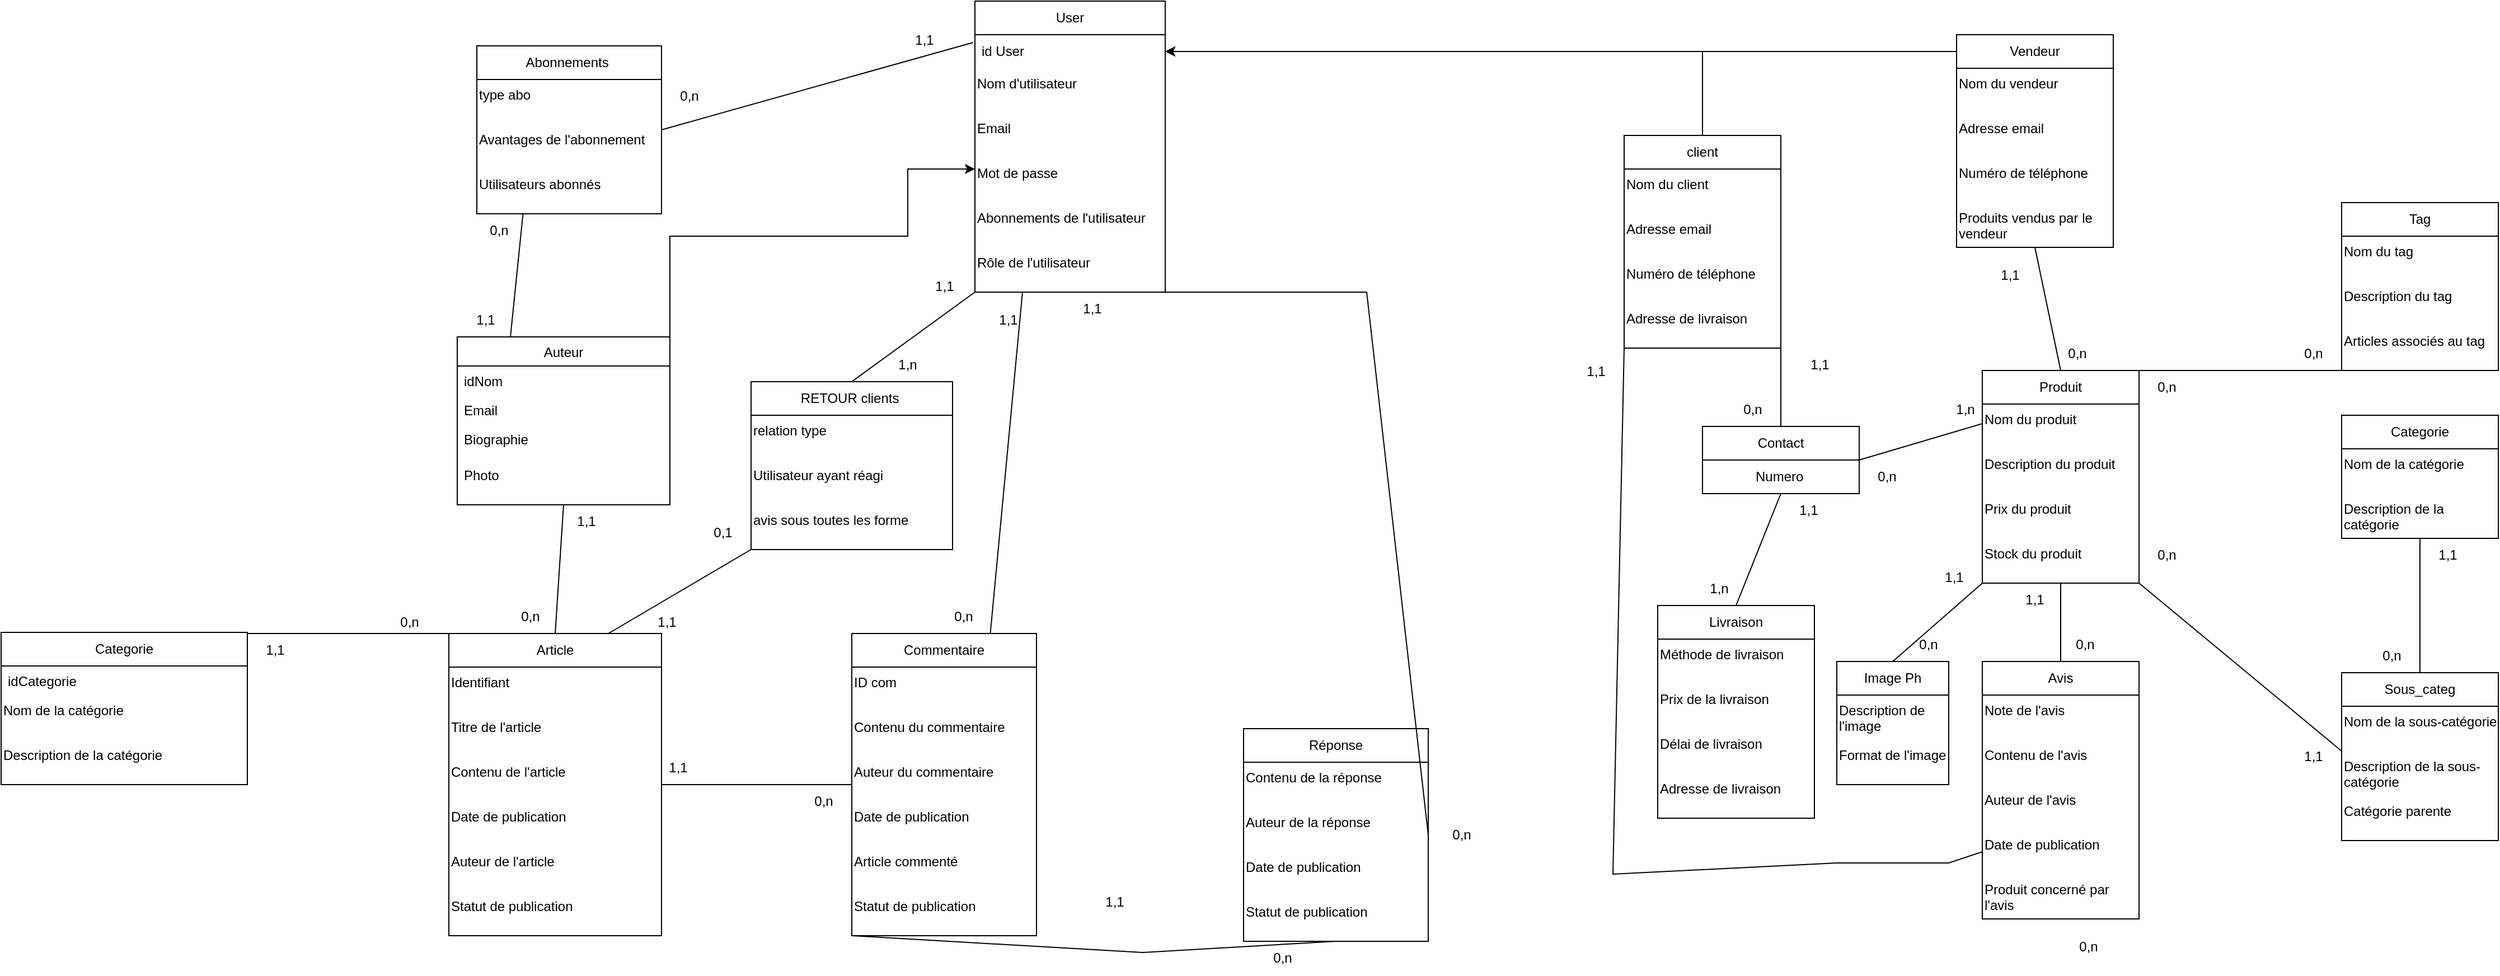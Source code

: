 <mxfile version="24.0.7" type="device">
  <diagram id="C5RBs43oDa-KdzZeNtuy" name="Page-1">
    <mxGraphModel dx="2845" dy="1084" grid="1" gridSize="10" guides="1" tooltips="1" connect="1" arrows="1" fold="1" page="1" pageScale="1" pageWidth="827" pageHeight="1169" math="0" shadow="0">
      <root>
        <mxCell id="WIyWlLk6GJQsqaUBKTNV-0" />
        <mxCell id="WIyWlLk6GJQsqaUBKTNV-1" parent="WIyWlLk6GJQsqaUBKTNV-0" />
        <mxCell id="u5Uj2PZvU90YkLQhT8Kh-200" style="edgeStyle=orthogonalEdgeStyle;rounded=0;orthogonalLoop=1;jettySize=auto;html=1;exitX=1;exitY=0;exitDx=0;exitDy=0;entryX=0;entryY=0.25;entryDx=0;entryDy=0;" parent="WIyWlLk6GJQsqaUBKTNV-1" source="zkfFHV4jXpPFQw0GAbJ--0" target="u5Uj2PZvU90YkLQhT8Kh-102" edge="1">
          <mxGeometry relative="1" as="geometry">
            <Array as="points">
              <mxPoint x="7" y="230" />
              <mxPoint x="220" y="230" />
              <mxPoint x="220" y="170" />
            </Array>
          </mxGeometry>
        </mxCell>
        <mxCell id="zkfFHV4jXpPFQw0GAbJ--0" value="Auteur" style="swimlane;fontStyle=0;align=center;verticalAlign=top;childLayout=stackLayout;horizontal=1;startSize=26;horizontalStack=0;resizeParent=1;resizeLast=0;collapsible=1;marginBottom=0;rounded=0;shadow=0;strokeWidth=1;" parent="WIyWlLk6GJQsqaUBKTNV-1" vertex="1">
          <mxGeometry x="-182.5" y="320" width="190" height="150" as="geometry">
            <mxRectangle x="230" y="140" width="160" height="26" as="alternateBounds" />
          </mxGeometry>
        </mxCell>
        <mxCell id="zkfFHV4jXpPFQw0GAbJ--1" value="idNom" style="text;align=left;verticalAlign=top;spacingLeft=4;spacingRight=4;overflow=hidden;rotatable=0;points=[[0,0.5],[1,0.5]];portConstraint=eastwest;" parent="zkfFHV4jXpPFQw0GAbJ--0" vertex="1">
          <mxGeometry y="26" width="190" height="26" as="geometry" />
        </mxCell>
        <mxCell id="zkfFHV4jXpPFQw0GAbJ--2" value="Email" style="text;align=left;verticalAlign=top;spacingLeft=4;spacingRight=4;overflow=hidden;rotatable=0;points=[[0,0.5],[1,0.5]];portConstraint=eastwest;rounded=0;shadow=0;html=0;" parent="zkfFHV4jXpPFQw0GAbJ--0" vertex="1">
          <mxGeometry y="52" width="190" height="26" as="geometry" />
        </mxCell>
        <mxCell id="zkfFHV4jXpPFQw0GAbJ--5" value="Biographie" style="text;align=left;verticalAlign=top;spacingLeft=4;spacingRight=4;overflow=hidden;rotatable=0;points=[[0,0.5],[1,0.5]];portConstraint=eastwest;" parent="zkfFHV4jXpPFQw0GAbJ--0" vertex="1">
          <mxGeometry y="78" width="190" height="32" as="geometry" />
        </mxCell>
        <mxCell id="zkfFHV4jXpPFQw0GAbJ--3" value="Photo" style="text;align=left;verticalAlign=top;spacingLeft=4;spacingRight=4;overflow=hidden;rotatable=0;points=[[0,0.5],[1,0.5]];portConstraint=eastwest;rounded=0;shadow=0;html=0;" parent="zkfFHV4jXpPFQw0GAbJ--0" vertex="1">
          <mxGeometry y="110" width="190" height="26" as="geometry" />
        </mxCell>
        <mxCell id="u5Uj2PZvU90YkLQhT8Kh-27" value="User" style="swimlane;fontStyle=0;childLayout=stackLayout;horizontal=1;startSize=30;horizontalStack=0;resizeParent=1;resizeParentMax=0;resizeLast=0;collapsible=1;marginBottom=0;whiteSpace=wrap;html=1;" parent="WIyWlLk6GJQsqaUBKTNV-1" vertex="1">
          <mxGeometry x="280" y="20" width="170" height="260" as="geometry" />
        </mxCell>
        <mxCell id="u5Uj2PZvU90YkLQhT8Kh-28" value="id User" style="text;strokeColor=none;fillColor=none;align=left;verticalAlign=middle;spacingLeft=4;spacingRight=4;overflow=hidden;points=[[0,0.5],[1,0.5]];portConstraint=eastwest;rotatable=0;whiteSpace=wrap;html=1;" parent="u5Uj2PZvU90YkLQhT8Kh-27" vertex="1">
          <mxGeometry y="30" width="170" height="30" as="geometry" />
        </mxCell>
        <mxCell id="u5Uj2PZvU90YkLQhT8Kh-100" value="Nom d&#39;utilisateur" style="text;whiteSpace=wrap;html=1;" parent="u5Uj2PZvU90YkLQhT8Kh-27" vertex="1">
          <mxGeometry y="60" width="170" height="40" as="geometry" />
        </mxCell>
        <mxCell id="u5Uj2PZvU90YkLQhT8Kh-101" value="Email" style="text;whiteSpace=wrap;html=1;" parent="u5Uj2PZvU90YkLQhT8Kh-27" vertex="1">
          <mxGeometry y="100" width="170" height="40" as="geometry" />
        </mxCell>
        <mxCell id="u5Uj2PZvU90YkLQhT8Kh-102" value="Mot de passe" style="text;whiteSpace=wrap;html=1;" parent="u5Uj2PZvU90YkLQhT8Kh-27" vertex="1">
          <mxGeometry y="140" width="170" height="40" as="geometry" />
        </mxCell>
        <mxCell id="u5Uj2PZvU90YkLQhT8Kh-104" value="Abonnements de l&#39;utilisateur" style="text;whiteSpace=wrap;html=1;" parent="u5Uj2PZvU90YkLQhT8Kh-27" vertex="1">
          <mxGeometry y="180" width="170" height="40" as="geometry" />
        </mxCell>
        <mxCell id="u5Uj2PZvU90YkLQhT8Kh-103" value="Rôle de l&#39;utilisateur" style="text;whiteSpace=wrap;html=1;" parent="u5Uj2PZvU90YkLQhT8Kh-27" vertex="1">
          <mxGeometry y="220" width="170" height="40" as="geometry" />
        </mxCell>
        <mxCell id="u5Uj2PZvU90YkLQhT8Kh-33" value="Abonnements&amp;nbsp;" style="swimlane;fontStyle=0;childLayout=stackLayout;horizontal=1;startSize=30;horizontalStack=0;resizeParent=1;resizeParentMax=0;resizeLast=0;collapsible=1;marginBottom=0;whiteSpace=wrap;html=1;" parent="WIyWlLk6GJQsqaUBKTNV-1" vertex="1">
          <mxGeometry x="-165" y="60" width="165" height="150" as="geometry" />
        </mxCell>
        <mxCell id="u5Uj2PZvU90YkLQhT8Kh-97" value="type abo" style="text;whiteSpace=wrap;html=1;" parent="u5Uj2PZvU90YkLQhT8Kh-33" vertex="1">
          <mxGeometry y="30" width="165" height="40" as="geometry" />
        </mxCell>
        <mxCell id="u5Uj2PZvU90YkLQhT8Kh-98" value="Avantages de l&#39;abonnement" style="text;whiteSpace=wrap;html=1;" parent="u5Uj2PZvU90YkLQhT8Kh-33" vertex="1">
          <mxGeometry y="70" width="165" height="40" as="geometry" />
        </mxCell>
        <mxCell id="u5Uj2PZvU90YkLQhT8Kh-99" value="Utilisateurs abonnés" style="text;whiteSpace=wrap;html=1;" parent="u5Uj2PZvU90YkLQhT8Kh-33" vertex="1">
          <mxGeometry y="110" width="165" height="40" as="geometry" />
        </mxCell>
        <mxCell id="u5Uj2PZvU90YkLQhT8Kh-35" value="" style="endArrow=none;html=1;rounded=0;entryX=-0.01;entryY=0.233;entryDx=0;entryDy=0;exitX=1;exitY=0.5;exitDx=0;exitDy=0;entryPerimeter=0;" parent="WIyWlLk6GJQsqaUBKTNV-1" source="u5Uj2PZvU90YkLQhT8Kh-33" target="u5Uj2PZvU90YkLQhT8Kh-28" edge="1">
          <mxGeometry width="50" height="50" relative="1" as="geometry">
            <mxPoint x="150" y="100" as="sourcePoint" />
            <mxPoint x="610" y="-27" as="targetPoint" />
          </mxGeometry>
        </mxCell>
        <mxCell id="u5Uj2PZvU90YkLQhT8Kh-36" value="Categorie" style="swimlane;fontStyle=0;childLayout=stackLayout;horizontal=1;startSize=30;horizontalStack=0;resizeParent=1;resizeParentMax=0;resizeLast=0;collapsible=1;marginBottom=0;whiteSpace=wrap;html=1;" parent="WIyWlLk6GJQsqaUBKTNV-1" vertex="1">
          <mxGeometry x="-590" y="584" width="220" height="136" as="geometry" />
        </mxCell>
        <mxCell id="u5Uj2PZvU90YkLQhT8Kh-78" value="idCategorie" style="text;align=left;verticalAlign=top;spacingLeft=4;spacingRight=4;overflow=hidden;rotatable=0;points=[[0,0.5],[1,0.5]];portConstraint=eastwest;labelBackgroundColor=none;fontColor=default;" parent="u5Uj2PZvU90YkLQhT8Kh-36" vertex="1">
          <mxGeometry y="30" width="220" height="26" as="geometry" />
        </mxCell>
        <mxCell id="u5Uj2PZvU90YkLQhT8Kh-79" value="Nom de la catégorie" style="text;whiteSpace=wrap;html=1;" parent="u5Uj2PZvU90YkLQhT8Kh-36" vertex="1">
          <mxGeometry y="56" width="220" height="40" as="geometry" />
        </mxCell>
        <mxCell id="u5Uj2PZvU90YkLQhT8Kh-80" value="Description de la catégorie" style="text;whiteSpace=wrap;html=1;" parent="u5Uj2PZvU90YkLQhT8Kh-36" vertex="1">
          <mxGeometry y="96" width="220" height="40" as="geometry" />
        </mxCell>
        <mxCell id="u5Uj2PZvU90YkLQhT8Kh-37" value="" style="endArrow=none;html=1;rounded=0;entryX=0.25;entryY=1;entryDx=0;entryDy=0;exitX=0.25;exitY=0;exitDx=0;exitDy=0;" parent="WIyWlLk6GJQsqaUBKTNV-1" source="zkfFHV4jXpPFQw0GAbJ--0" target="u5Uj2PZvU90YkLQhT8Kh-33" edge="1">
          <mxGeometry width="50" height="50" relative="1" as="geometry">
            <mxPoint x="-380" y="190" as="sourcePoint" />
            <mxPoint x="-85" y="180" as="targetPoint" />
          </mxGeometry>
        </mxCell>
        <mxCell id="u5Uj2PZvU90YkLQhT8Kh-39" value="Article" style="swimlane;fontStyle=0;childLayout=stackLayout;horizontal=1;startSize=30;horizontalStack=0;resizeParent=1;resizeParentMax=0;resizeLast=0;collapsible=1;marginBottom=0;whiteSpace=wrap;html=1;" parent="WIyWlLk6GJQsqaUBKTNV-1" vertex="1">
          <mxGeometry x="-190" y="585" width="190" height="270" as="geometry" />
        </mxCell>
        <mxCell id="u5Uj2PZvU90YkLQhT8Kh-81" value="Identifiant" style="text;whiteSpace=wrap;html=1;" parent="u5Uj2PZvU90YkLQhT8Kh-39" vertex="1">
          <mxGeometry y="30" width="190" height="40" as="geometry" />
        </mxCell>
        <mxCell id="u5Uj2PZvU90YkLQhT8Kh-82" value="Titre de l&#39;article&lt;div&gt;&lt;br&gt;&lt;/div&gt;" style="text;whiteSpace=wrap;html=1;" parent="u5Uj2PZvU90YkLQhT8Kh-39" vertex="1">
          <mxGeometry y="70" width="190" height="40" as="geometry" />
        </mxCell>
        <mxCell id="u5Uj2PZvU90YkLQhT8Kh-83" value="Contenu de l&#39;article" style="text;whiteSpace=wrap;html=1;" parent="u5Uj2PZvU90YkLQhT8Kh-39" vertex="1">
          <mxGeometry y="110" width="190" height="40" as="geometry" />
        </mxCell>
        <mxCell id="u5Uj2PZvU90YkLQhT8Kh-84" value="Date de publication" style="text;whiteSpace=wrap;html=1;" parent="u5Uj2PZvU90YkLQhT8Kh-39" vertex="1">
          <mxGeometry y="150" width="190" height="40" as="geometry" />
        </mxCell>
        <mxCell id="u5Uj2PZvU90YkLQhT8Kh-85" value="Auteur de l&#39;article" style="text;whiteSpace=wrap;html=1;" parent="u5Uj2PZvU90YkLQhT8Kh-39" vertex="1">
          <mxGeometry y="190" width="190" height="40" as="geometry" />
        </mxCell>
        <mxCell id="u5Uj2PZvU90YkLQhT8Kh-86" value="Statut de publication&amp;nbsp;" style="text;whiteSpace=wrap;html=1;" parent="u5Uj2PZvU90YkLQhT8Kh-39" vertex="1">
          <mxGeometry y="230" width="190" height="40" as="geometry" />
        </mxCell>
        <mxCell id="u5Uj2PZvU90YkLQhT8Kh-40" value="Réponse" style="swimlane;fontStyle=0;childLayout=stackLayout;horizontal=1;startSize=30;horizontalStack=0;resizeParent=1;resizeParentMax=0;resizeLast=0;collapsible=1;marginBottom=0;whiteSpace=wrap;html=1;" parent="WIyWlLk6GJQsqaUBKTNV-1" vertex="1">
          <mxGeometry x="520" y="670" width="165" height="190" as="geometry" />
        </mxCell>
        <mxCell id="u5Uj2PZvU90YkLQhT8Kh-105" value="Contenu de la réponse" style="text;whiteSpace=wrap;html=1;" parent="u5Uj2PZvU90YkLQhT8Kh-40" vertex="1">
          <mxGeometry y="30" width="165" height="40" as="geometry" />
        </mxCell>
        <mxCell id="u5Uj2PZvU90YkLQhT8Kh-106" value="Auteur de la réponse" style="text;whiteSpace=wrap;html=1;" parent="u5Uj2PZvU90YkLQhT8Kh-40" vertex="1">
          <mxGeometry y="70" width="165" height="40" as="geometry" />
        </mxCell>
        <mxCell id="u5Uj2PZvU90YkLQhT8Kh-107" value="Date de publication" style="text;whiteSpace=wrap;html=1;" parent="u5Uj2PZvU90YkLQhT8Kh-40" vertex="1">
          <mxGeometry y="110" width="165" height="40" as="geometry" />
        </mxCell>
        <mxCell id="u5Uj2PZvU90YkLQhT8Kh-108" value="Statut de publication" style="text;whiteSpace=wrap;html=1;" parent="u5Uj2PZvU90YkLQhT8Kh-40" vertex="1">
          <mxGeometry y="150" width="165" height="40" as="geometry" />
        </mxCell>
        <mxCell id="u5Uj2PZvU90YkLQhT8Kh-41" value="RETOUR clients&amp;nbsp;" style="swimlane;fontStyle=0;childLayout=stackLayout;horizontal=1;startSize=30;horizontalStack=0;resizeParent=1;resizeParentMax=0;resizeLast=0;collapsible=1;marginBottom=0;whiteSpace=wrap;html=1;" parent="WIyWlLk6GJQsqaUBKTNV-1" vertex="1">
          <mxGeometry x="80" y="360" width="180" height="150" as="geometry" />
        </mxCell>
        <mxCell id="u5Uj2PZvU90YkLQhT8Kh-109" value="relation type&amp;nbsp;" style="text;whiteSpace=wrap;html=1;" parent="u5Uj2PZvU90YkLQhT8Kh-41" vertex="1">
          <mxGeometry y="30" width="180" height="40" as="geometry" />
        </mxCell>
        <mxCell id="u5Uj2PZvU90YkLQhT8Kh-110" value="Utilisateur ayant réagi" style="text;whiteSpace=wrap;html=1;" parent="u5Uj2PZvU90YkLQhT8Kh-41" vertex="1">
          <mxGeometry y="70" width="180" height="40" as="geometry" />
        </mxCell>
        <mxCell id="u5Uj2PZvU90YkLQhT8Kh-111" value="avis sous toutes les forme&amp;nbsp;" style="text;whiteSpace=wrap;html=1;" parent="u5Uj2PZvU90YkLQhT8Kh-41" vertex="1">
          <mxGeometry y="110" width="180" height="40" as="geometry" />
        </mxCell>
        <mxCell id="u5Uj2PZvU90YkLQhT8Kh-198" style="edgeStyle=orthogonalEdgeStyle;rounded=0;orthogonalLoop=1;jettySize=auto;html=1;exitX=0.5;exitY=0;exitDx=0;exitDy=0;entryX=1;entryY=0.5;entryDx=0;entryDy=0;" parent="WIyWlLk6GJQsqaUBKTNV-1" source="u5Uj2PZvU90YkLQhT8Kh-42" target="u5Uj2PZvU90YkLQhT8Kh-28" edge="1">
          <mxGeometry relative="1" as="geometry" />
        </mxCell>
        <mxCell id="u5Uj2PZvU90YkLQhT8Kh-42" value="client" style="swimlane;fontStyle=0;childLayout=stackLayout;horizontal=1;startSize=30;horizontalStack=0;resizeParent=1;resizeParentMax=0;resizeLast=0;collapsible=1;marginBottom=0;whiteSpace=wrap;html=1;" parent="WIyWlLk6GJQsqaUBKTNV-1" vertex="1">
          <mxGeometry x="860" y="140" width="140" height="190" as="geometry" />
        </mxCell>
        <mxCell id="u5Uj2PZvU90YkLQhT8Kh-112" value="Nom du client" style="text;whiteSpace=wrap;html=1;" parent="u5Uj2PZvU90YkLQhT8Kh-42" vertex="1">
          <mxGeometry y="30" width="140" height="40" as="geometry" />
        </mxCell>
        <mxCell id="u5Uj2PZvU90YkLQhT8Kh-113" value="Adresse email" style="text;whiteSpace=wrap;html=1;" parent="u5Uj2PZvU90YkLQhT8Kh-42" vertex="1">
          <mxGeometry y="70" width="140" height="40" as="geometry" />
        </mxCell>
        <mxCell id="u5Uj2PZvU90YkLQhT8Kh-114" value="Numéro de téléphone" style="text;whiteSpace=wrap;html=1;" parent="u5Uj2PZvU90YkLQhT8Kh-42" vertex="1">
          <mxGeometry y="110" width="140" height="40" as="geometry" />
        </mxCell>
        <mxCell id="u5Uj2PZvU90YkLQhT8Kh-115" value="Adresse de livraison" style="text;whiteSpace=wrap;html=1;" parent="u5Uj2PZvU90YkLQhT8Kh-42" vertex="1">
          <mxGeometry y="150" width="140" height="40" as="geometry" />
        </mxCell>
        <mxCell id="u5Uj2PZvU90YkLQhT8Kh-43" value="Commentaire" style="swimlane;fontStyle=0;childLayout=stackLayout;horizontal=1;startSize=30;horizontalStack=0;resizeParent=1;resizeParentMax=0;resizeLast=0;collapsible=1;marginBottom=0;whiteSpace=wrap;html=1;" parent="WIyWlLk6GJQsqaUBKTNV-1" vertex="1">
          <mxGeometry x="170" y="585" width="165" height="270" as="geometry" />
        </mxCell>
        <mxCell id="u5Uj2PZvU90YkLQhT8Kh-91" value="ID com" style="text;whiteSpace=wrap;html=1;" parent="u5Uj2PZvU90YkLQhT8Kh-43" vertex="1">
          <mxGeometry y="30" width="165" height="40" as="geometry" />
        </mxCell>
        <mxCell id="u5Uj2PZvU90YkLQhT8Kh-92" value="Contenu du commentaire" style="text;whiteSpace=wrap;html=1;" parent="u5Uj2PZvU90YkLQhT8Kh-43" vertex="1">
          <mxGeometry y="70" width="165" height="40" as="geometry" />
        </mxCell>
        <mxCell id="u5Uj2PZvU90YkLQhT8Kh-93" value="Auteur du commentaire" style="text;whiteSpace=wrap;html=1;" parent="u5Uj2PZvU90YkLQhT8Kh-43" vertex="1">
          <mxGeometry y="110" width="165" height="40" as="geometry" />
        </mxCell>
        <mxCell id="u5Uj2PZvU90YkLQhT8Kh-94" value="Date de publication" style="text;whiteSpace=wrap;html=1;" parent="u5Uj2PZvU90YkLQhT8Kh-43" vertex="1">
          <mxGeometry y="150" width="165" height="40" as="geometry" />
        </mxCell>
        <mxCell id="u5Uj2PZvU90YkLQhT8Kh-96" value="Article commenté" style="text;whiteSpace=wrap;html=1;" parent="u5Uj2PZvU90YkLQhT8Kh-43" vertex="1">
          <mxGeometry y="190" width="165" height="40" as="geometry" />
        </mxCell>
        <mxCell id="u5Uj2PZvU90YkLQhT8Kh-95" value="Statut de publication" style="text;whiteSpace=wrap;html=1;" parent="u5Uj2PZvU90YkLQhT8Kh-43" vertex="1">
          <mxGeometry y="230" width="165" height="40" as="geometry" />
        </mxCell>
        <mxCell id="u5Uj2PZvU90YkLQhT8Kh-44" value="" style="endArrow=none;html=1;rounded=0;entryX=0;entryY=1;entryDx=0;entryDy=0;exitX=0.5;exitY=0;exitDx=0;exitDy=0;" parent="WIyWlLk6GJQsqaUBKTNV-1" source="u5Uj2PZvU90YkLQhT8Kh-41" target="u5Uj2PZvU90YkLQhT8Kh-103" edge="1">
          <mxGeometry width="50" height="50" relative="1" as="geometry">
            <mxPoint x="240" y="280" as="sourcePoint" />
            <mxPoint x="700" y="153" as="targetPoint" />
          </mxGeometry>
        </mxCell>
        <mxCell id="u5Uj2PZvU90YkLQhT8Kh-46" value="" style="endArrow=none;html=1;rounded=0;entryX=0;entryY=1;entryDx=0;entryDy=0;exitX=0.75;exitY=0;exitDx=0;exitDy=0;" parent="WIyWlLk6GJQsqaUBKTNV-1" source="u5Uj2PZvU90YkLQhT8Kh-39" target="u5Uj2PZvU90YkLQhT8Kh-41" edge="1">
          <mxGeometry width="50" height="50" relative="1" as="geometry">
            <mxPoint x="120" y="570" as="sourcePoint" />
            <mxPoint x="123" y="450" as="targetPoint" />
          </mxGeometry>
        </mxCell>
        <mxCell id="u5Uj2PZvU90YkLQhT8Kh-48" value="" style="endArrow=none;html=1;rounded=0;entryX=1;entryY=0;entryDx=0;entryDy=0;exitX=0;exitY=0;exitDx=0;exitDy=0;" parent="WIyWlLk6GJQsqaUBKTNV-1" source="u5Uj2PZvU90YkLQhT8Kh-149" target="u5Uj2PZvU90YkLQhT8Kh-36" edge="1">
          <mxGeometry width="50" height="50" relative="1" as="geometry">
            <mxPoint x="-290" y="470" as="sourcePoint" />
            <mxPoint x="-287" y="350" as="targetPoint" />
          </mxGeometry>
        </mxCell>
        <mxCell id="u5Uj2PZvU90YkLQhT8Kh-49" value="" style="endArrow=none;html=1;rounded=0;exitX=0.5;exitY=0;exitDx=0;exitDy=0;entryX=0.5;entryY=1;entryDx=0;entryDy=0;" parent="WIyWlLk6GJQsqaUBKTNV-1" source="u5Uj2PZvU90YkLQhT8Kh-39" target="zkfFHV4jXpPFQw0GAbJ--0" edge="1">
          <mxGeometry width="50" height="50" relative="1" as="geometry">
            <mxPoint x="-90" y="510" as="sourcePoint" />
            <mxPoint x="-110" y="450" as="targetPoint" />
          </mxGeometry>
        </mxCell>
        <mxCell id="u5Uj2PZvU90YkLQhT8Kh-50" value="" style="endArrow=none;html=1;rounded=0;entryX=0;entryY=0.5;entryDx=0;entryDy=0;exitX=1;exitY=0.5;exitDx=0;exitDy=0;" parent="WIyWlLk6GJQsqaUBKTNV-1" source="u5Uj2PZvU90YkLQhT8Kh-39" target="u5Uj2PZvU90YkLQhT8Kh-43" edge="1">
          <mxGeometry width="50" height="50" relative="1" as="geometry">
            <mxPoint x="60" y="620" as="sourcePoint" />
            <mxPoint x="63" y="500" as="targetPoint" />
          </mxGeometry>
        </mxCell>
        <mxCell id="u5Uj2PZvU90YkLQhT8Kh-51" value="" style="endArrow=none;html=1;rounded=0;entryX=0;entryY=1;entryDx=0;entryDy=0;exitX=0.5;exitY=1;exitDx=0;exitDy=0;" parent="WIyWlLk6GJQsqaUBKTNV-1" source="u5Uj2PZvU90YkLQhT8Kh-108" target="u5Uj2PZvU90YkLQhT8Kh-43" edge="1">
          <mxGeometry width="50" height="50" relative="1" as="geometry">
            <mxPoint x="60" y="720" as="sourcePoint" />
            <mxPoint x="63" y="600" as="targetPoint" />
            <Array as="points">
              <mxPoint x="430" y="870" />
            </Array>
          </mxGeometry>
        </mxCell>
        <mxCell id="u5Uj2PZvU90YkLQhT8Kh-53" value="" style="endArrow=none;html=1;rounded=0;exitX=1;exitY=0.5;exitDx=0;exitDy=0;entryX=0.5;entryY=1;entryDx=0;entryDy=0;" parent="WIyWlLk6GJQsqaUBKTNV-1" source="u5Uj2PZvU90YkLQhT8Kh-40" target="u5Uj2PZvU90YkLQhT8Kh-103" edge="1">
          <mxGeometry width="50" height="50" relative="1" as="geometry">
            <mxPoint x="380" y="730" as="sourcePoint" />
            <mxPoint x="510" y="110" as="targetPoint" />
            <Array as="points">
              <mxPoint x="630" y="280" />
            </Array>
          </mxGeometry>
        </mxCell>
        <mxCell id="u5Uj2PZvU90YkLQhT8Kh-199" style="edgeStyle=orthogonalEdgeStyle;rounded=0;orthogonalLoop=1;jettySize=auto;html=1;exitX=0;exitY=0;exitDx=0;exitDy=0;entryX=1;entryY=0.5;entryDx=0;entryDy=0;" parent="WIyWlLk6GJQsqaUBKTNV-1" source="u5Uj2PZvU90YkLQhT8Kh-55" target="u5Uj2PZvU90YkLQhT8Kh-28" edge="1">
          <mxGeometry relative="1" as="geometry">
            <Array as="points">
              <mxPoint x="1157" y="65" />
            </Array>
          </mxGeometry>
        </mxCell>
        <mxCell id="u5Uj2PZvU90YkLQhT8Kh-55" value="Vendeur" style="swimlane;fontStyle=0;childLayout=stackLayout;horizontal=1;startSize=30;horizontalStack=0;resizeParent=1;resizeParentMax=0;resizeLast=0;collapsible=1;marginBottom=0;whiteSpace=wrap;html=1;" parent="WIyWlLk6GJQsqaUBKTNV-1" vertex="1">
          <mxGeometry x="1157" y="50" width="140" height="190" as="geometry" />
        </mxCell>
        <mxCell id="u5Uj2PZvU90YkLQhT8Kh-126" value="Nom du vendeur" style="text;whiteSpace=wrap;html=1;" parent="u5Uj2PZvU90YkLQhT8Kh-55" vertex="1">
          <mxGeometry y="30" width="140" height="40" as="geometry" />
        </mxCell>
        <mxCell id="u5Uj2PZvU90YkLQhT8Kh-127" value="Adresse email" style="text;whiteSpace=wrap;html=1;" parent="u5Uj2PZvU90YkLQhT8Kh-55" vertex="1">
          <mxGeometry y="70" width="140" height="40" as="geometry" />
        </mxCell>
        <mxCell id="u5Uj2PZvU90YkLQhT8Kh-129" value="Numéro de téléphone" style="text;whiteSpace=wrap;html=1;" parent="u5Uj2PZvU90YkLQhT8Kh-55" vertex="1">
          <mxGeometry y="110" width="140" height="40" as="geometry" />
        </mxCell>
        <mxCell id="u5Uj2PZvU90YkLQhT8Kh-128" value="Produits vendus par le vendeur" style="text;whiteSpace=wrap;html=1;" parent="u5Uj2PZvU90YkLQhT8Kh-55" vertex="1">
          <mxGeometry y="150" width="140" height="40" as="geometry" />
        </mxCell>
        <mxCell id="u5Uj2PZvU90YkLQhT8Kh-56" value="Contact" style="swimlane;fontStyle=0;childLayout=stackLayout;horizontal=1;startSize=30;horizontalStack=0;resizeParent=1;resizeParentMax=0;resizeLast=0;collapsible=1;marginBottom=0;whiteSpace=wrap;html=1;" parent="WIyWlLk6GJQsqaUBKTNV-1" vertex="1">
          <mxGeometry x="930" y="400" width="140" height="60" as="geometry" />
        </mxCell>
        <mxCell id="rRpPaMV5QluzqFvEl-1M-2" value="Numero&amp;nbsp;" style="text;html=1;align=center;verticalAlign=middle;resizable=0;points=[];autosize=1;strokeColor=none;fillColor=none;" vertex="1" parent="u5Uj2PZvU90YkLQhT8Kh-56">
          <mxGeometry y="30" width="140" height="30" as="geometry" />
        </mxCell>
        <mxCell id="u5Uj2PZvU90YkLQhT8Kh-57" value="Produit" style="swimlane;fontStyle=0;childLayout=stackLayout;horizontal=1;startSize=30;horizontalStack=0;resizeParent=1;resizeParentMax=0;resizeLast=0;collapsible=1;marginBottom=0;whiteSpace=wrap;html=1;" parent="WIyWlLk6GJQsqaUBKTNV-1" vertex="1">
          <mxGeometry x="1180" y="350" width="140" height="190" as="geometry" />
        </mxCell>
        <mxCell id="u5Uj2PZvU90YkLQhT8Kh-122" value="Nom du produit" style="text;whiteSpace=wrap;html=1;" parent="u5Uj2PZvU90YkLQhT8Kh-57" vertex="1">
          <mxGeometry y="30" width="140" height="40" as="geometry" />
        </mxCell>
        <mxCell id="u5Uj2PZvU90YkLQhT8Kh-123" value="Description du produit" style="text;whiteSpace=wrap;html=1;" parent="u5Uj2PZvU90YkLQhT8Kh-57" vertex="1">
          <mxGeometry y="70" width="140" height="40" as="geometry" />
        </mxCell>
        <mxCell id="u5Uj2PZvU90YkLQhT8Kh-124" value="Prix du produit" style="text;whiteSpace=wrap;html=1;" parent="u5Uj2PZvU90YkLQhT8Kh-57" vertex="1">
          <mxGeometry y="110" width="140" height="40" as="geometry" />
        </mxCell>
        <mxCell id="u5Uj2PZvU90YkLQhT8Kh-125" value="Stock du produit" style="text;whiteSpace=wrap;html=1;" parent="u5Uj2PZvU90YkLQhT8Kh-57" vertex="1">
          <mxGeometry y="150" width="140" height="40" as="geometry" />
        </mxCell>
        <mxCell id="u5Uj2PZvU90YkLQhT8Kh-58" value="Avis" style="swimlane;fontStyle=0;childLayout=stackLayout;horizontal=1;startSize=30;horizontalStack=0;resizeParent=1;resizeParentMax=0;resizeLast=0;collapsible=1;marginBottom=0;whiteSpace=wrap;html=1;" parent="WIyWlLk6GJQsqaUBKTNV-1" vertex="1">
          <mxGeometry x="1180" y="610" width="140" height="230" as="geometry" />
        </mxCell>
        <mxCell id="u5Uj2PZvU90YkLQhT8Kh-130" value="Note de l&#39;avis" style="text;whiteSpace=wrap;html=1;" parent="u5Uj2PZvU90YkLQhT8Kh-58" vertex="1">
          <mxGeometry y="30" width="140" height="40" as="geometry" />
        </mxCell>
        <mxCell id="u5Uj2PZvU90YkLQhT8Kh-131" value="Contenu de l&#39;avis" style="text;whiteSpace=wrap;html=1;" parent="u5Uj2PZvU90YkLQhT8Kh-58" vertex="1">
          <mxGeometry y="70" width="140" height="40" as="geometry" />
        </mxCell>
        <mxCell id="u5Uj2PZvU90YkLQhT8Kh-132" value="Auteur de l&#39;avis" style="text;whiteSpace=wrap;html=1;" parent="u5Uj2PZvU90YkLQhT8Kh-58" vertex="1">
          <mxGeometry y="110" width="140" height="40" as="geometry" />
        </mxCell>
        <mxCell id="u5Uj2PZvU90YkLQhT8Kh-133" value="Date de publication" style="text;whiteSpace=wrap;html=1;" parent="u5Uj2PZvU90YkLQhT8Kh-58" vertex="1">
          <mxGeometry y="150" width="140" height="40" as="geometry" />
        </mxCell>
        <mxCell id="u5Uj2PZvU90YkLQhT8Kh-134" value="Produit concerné par l&#39;avis" style="text;whiteSpace=wrap;html=1;" parent="u5Uj2PZvU90YkLQhT8Kh-58" vertex="1">
          <mxGeometry y="190" width="140" height="40" as="geometry" />
        </mxCell>
        <mxCell id="u5Uj2PZvU90YkLQhT8Kh-59" value="Image Ph" style="swimlane;fontStyle=0;childLayout=stackLayout;horizontal=1;startSize=30;horizontalStack=0;resizeParent=1;resizeParentMax=0;resizeLast=0;collapsible=1;marginBottom=0;whiteSpace=wrap;html=1;" parent="WIyWlLk6GJQsqaUBKTNV-1" vertex="1">
          <mxGeometry x="1050" y="610" width="100" height="110" as="geometry" />
        </mxCell>
        <mxCell id="u5Uj2PZvU90YkLQhT8Kh-120" value="Description de l&#39;image" style="text;whiteSpace=wrap;html=1;" parent="u5Uj2PZvU90YkLQhT8Kh-59" vertex="1">
          <mxGeometry y="30" width="100" height="40" as="geometry" />
        </mxCell>
        <mxCell id="u5Uj2PZvU90YkLQhT8Kh-121" value="Format de l&#39;image" style="text;whiteSpace=wrap;html=1;" parent="u5Uj2PZvU90YkLQhT8Kh-59" vertex="1">
          <mxGeometry y="70" width="100" height="40" as="geometry" />
        </mxCell>
        <mxCell id="u5Uj2PZvU90YkLQhT8Kh-60" value="Livraison" style="swimlane;fontStyle=0;childLayout=stackLayout;horizontal=1;startSize=30;horizontalStack=0;resizeParent=1;resizeParentMax=0;resizeLast=0;collapsible=1;marginBottom=0;whiteSpace=wrap;html=1;" parent="WIyWlLk6GJQsqaUBKTNV-1" vertex="1">
          <mxGeometry x="890" y="560" width="140" height="190" as="geometry" />
        </mxCell>
        <mxCell id="u5Uj2PZvU90YkLQhT8Kh-116" value="Méthode de livraison" style="text;whiteSpace=wrap;html=1;" parent="u5Uj2PZvU90YkLQhT8Kh-60" vertex="1">
          <mxGeometry y="30" width="140" height="40" as="geometry" />
        </mxCell>
        <mxCell id="u5Uj2PZvU90YkLQhT8Kh-117" value="Prix de la livraison" style="text;whiteSpace=wrap;html=1;" parent="u5Uj2PZvU90YkLQhT8Kh-60" vertex="1">
          <mxGeometry y="70" width="140" height="40" as="geometry" />
        </mxCell>
        <mxCell id="u5Uj2PZvU90YkLQhT8Kh-118" value="Délai de livraison" style="text;whiteSpace=wrap;html=1;" parent="u5Uj2PZvU90YkLQhT8Kh-60" vertex="1">
          <mxGeometry y="110" width="140" height="40" as="geometry" />
        </mxCell>
        <mxCell id="u5Uj2PZvU90YkLQhT8Kh-119" value="Adresse de livraison" style="text;whiteSpace=wrap;html=1;" parent="u5Uj2PZvU90YkLQhT8Kh-60" vertex="1">
          <mxGeometry y="150" width="140" height="40" as="geometry" />
        </mxCell>
        <mxCell id="u5Uj2PZvU90YkLQhT8Kh-61" value="" style="endArrow=none;html=1;rounded=0;entryX=1;entryY=1;entryDx=0;entryDy=0;exitX=0.5;exitY=0;exitDx=0;exitDy=0;" parent="WIyWlLk6GJQsqaUBKTNV-1" source="u5Uj2PZvU90YkLQhT8Kh-56" target="u5Uj2PZvU90YkLQhT8Kh-42" edge="1">
          <mxGeometry width="50" height="50" relative="1" as="geometry">
            <mxPoint x="870" y="420" as="sourcePoint" />
            <mxPoint x="905" y="185" as="targetPoint" />
          </mxGeometry>
        </mxCell>
        <mxCell id="u5Uj2PZvU90YkLQhT8Kh-62" value="" style="endArrow=none;html=1;rounded=0;exitX=0;exitY=0.5;exitDx=0;exitDy=0;entryX=0;entryY=1;entryDx=0;entryDy=0;" parent="WIyWlLk6GJQsqaUBKTNV-1" source="u5Uj2PZvU90YkLQhT8Kh-133" target="u5Uj2PZvU90YkLQhT8Kh-42" edge="1">
          <mxGeometry width="50" height="50" relative="1" as="geometry">
            <mxPoint x="830" y="670" as="sourcePoint" />
            <mxPoint x="810" y="240" as="targetPoint" />
            <Array as="points">
              <mxPoint x="1150" y="790" />
              <mxPoint x="1050" y="790" />
              <mxPoint x="850" y="800" />
            </Array>
          </mxGeometry>
        </mxCell>
        <mxCell id="u5Uj2PZvU90YkLQhT8Kh-64" value="" style="endArrow=none;html=1;rounded=0;exitX=0.5;exitY=0;exitDx=0;exitDy=0;entryX=0.5;entryY=1;entryDx=0;entryDy=0;" parent="WIyWlLk6GJQsqaUBKTNV-1" source="u5Uj2PZvU90YkLQhT8Kh-57" target="u5Uj2PZvU90YkLQhT8Kh-128" edge="1">
          <mxGeometry width="50" height="50" relative="1" as="geometry">
            <mxPoint x="1170" y="260" as="sourcePoint" />
            <mxPoint x="1240" y="200" as="targetPoint" />
          </mxGeometry>
        </mxCell>
        <mxCell id="u5Uj2PZvU90YkLQhT8Kh-65" value="" style="endArrow=none;html=1;rounded=0;entryX=0.5;entryY=1;entryDx=0;entryDy=0;exitX=0.5;exitY=0;exitDx=0;exitDy=0;" parent="WIyWlLk6GJQsqaUBKTNV-1" source="u5Uj2PZvU90YkLQhT8Kh-58" target="u5Uj2PZvU90YkLQhT8Kh-57" edge="1">
          <mxGeometry width="50" height="50" relative="1" as="geometry">
            <mxPoint x="1200" y="470" as="sourcePoint" />
            <mxPoint x="1155" y="375" as="targetPoint" />
          </mxGeometry>
        </mxCell>
        <mxCell id="u5Uj2PZvU90YkLQhT8Kh-66" value="" style="endArrow=none;html=1;rounded=0;entryX=0.5;entryY=1;entryDx=0;entryDy=0;exitX=0.5;exitY=0;exitDx=0;exitDy=0;" parent="WIyWlLk6GJQsqaUBKTNV-1" source="u5Uj2PZvU90YkLQhT8Kh-60" target="u5Uj2PZvU90YkLQhT8Kh-56" edge="1">
          <mxGeometry width="50" height="50" relative="1" as="geometry">
            <mxPoint x="910" y="550" as="sourcePoint" />
            <mxPoint x="865" y="455" as="targetPoint" />
          </mxGeometry>
        </mxCell>
        <mxCell id="u5Uj2PZvU90YkLQhT8Kh-67" value="" style="endArrow=none;html=1;rounded=0;entryX=0;entryY=1;entryDx=0;entryDy=0;exitX=0.5;exitY=0;exitDx=0;exitDy=0;" parent="WIyWlLk6GJQsqaUBKTNV-1" source="u5Uj2PZvU90YkLQhT8Kh-59" target="u5Uj2PZvU90YkLQhT8Kh-57" edge="1">
          <mxGeometry width="50" height="50" relative="1" as="geometry">
            <mxPoint x="1130" y="450" as="sourcePoint" />
            <mxPoint x="1085" y="355" as="targetPoint" />
          </mxGeometry>
        </mxCell>
        <mxCell id="u5Uj2PZvU90YkLQhT8Kh-68" value="" style="endArrow=none;html=1;rounded=0;entryX=1;entryY=0.5;entryDx=0;entryDy=0;exitX=0;exitY=0.25;exitDx=0;exitDy=0;" parent="WIyWlLk6GJQsqaUBKTNV-1" source="u5Uj2PZvU90YkLQhT8Kh-57" target="u5Uj2PZvU90YkLQhT8Kh-56" edge="1">
          <mxGeometry width="50" height="50" relative="1" as="geometry">
            <mxPoint x="1070" y="370" as="sourcePoint" />
            <mxPoint x="1025" y="275" as="targetPoint" />
          </mxGeometry>
        </mxCell>
        <mxCell id="u5Uj2PZvU90YkLQhT8Kh-69" value="Tag" style="swimlane;fontStyle=0;childLayout=stackLayout;horizontal=1;startSize=30;horizontalStack=0;resizeParent=1;resizeParentMax=0;resizeLast=0;collapsible=1;marginBottom=0;whiteSpace=wrap;html=1;" parent="WIyWlLk6GJQsqaUBKTNV-1" vertex="1">
          <mxGeometry x="1501" y="200" width="140" height="150" as="geometry" />
        </mxCell>
        <mxCell id="u5Uj2PZvU90YkLQhT8Kh-138" value="Nom du tag" style="text;whiteSpace=wrap;html=1;" parent="u5Uj2PZvU90YkLQhT8Kh-69" vertex="1">
          <mxGeometry y="30" width="140" height="40" as="geometry" />
        </mxCell>
        <mxCell id="u5Uj2PZvU90YkLQhT8Kh-139" value="Description du tag" style="text;whiteSpace=wrap;html=1;" parent="u5Uj2PZvU90YkLQhT8Kh-69" vertex="1">
          <mxGeometry y="70" width="140" height="40" as="geometry" />
        </mxCell>
        <mxCell id="u5Uj2PZvU90YkLQhT8Kh-140" value="Articles associés au tag" style="text;whiteSpace=wrap;html=1;" parent="u5Uj2PZvU90YkLQhT8Kh-69" vertex="1">
          <mxGeometry y="110" width="140" height="40" as="geometry" />
        </mxCell>
        <mxCell id="u5Uj2PZvU90YkLQhT8Kh-70" value="Categorie" style="swimlane;fontStyle=0;childLayout=stackLayout;horizontal=1;startSize=30;horizontalStack=0;resizeParent=1;resizeParentMax=0;resizeLast=0;collapsible=1;marginBottom=0;whiteSpace=wrap;html=1;" parent="WIyWlLk6GJQsqaUBKTNV-1" vertex="1">
          <mxGeometry x="1501" y="390" width="140" height="110" as="geometry" />
        </mxCell>
        <mxCell id="u5Uj2PZvU90YkLQhT8Kh-142" value="Nom de la catégorie" style="text;whiteSpace=wrap;html=1;" parent="u5Uj2PZvU90YkLQhT8Kh-70" vertex="1">
          <mxGeometry y="30" width="140" height="40" as="geometry" />
        </mxCell>
        <mxCell id="u5Uj2PZvU90YkLQhT8Kh-141" value="Description de la catégorie" style="text;whiteSpace=wrap;html=1;" parent="u5Uj2PZvU90YkLQhT8Kh-70" vertex="1">
          <mxGeometry y="70" width="140" height="40" as="geometry" />
        </mxCell>
        <mxCell id="u5Uj2PZvU90YkLQhT8Kh-71" value="Sous_categ" style="swimlane;fontStyle=0;childLayout=stackLayout;horizontal=1;startSize=30;horizontalStack=0;resizeParent=1;resizeParentMax=0;resizeLast=0;collapsible=1;marginBottom=0;whiteSpace=wrap;html=1;" parent="WIyWlLk6GJQsqaUBKTNV-1" vertex="1">
          <mxGeometry x="1501" y="620" width="140" height="150" as="geometry" />
        </mxCell>
        <mxCell id="u5Uj2PZvU90YkLQhT8Kh-135" value="Nom de la sous-catégorie" style="text;whiteSpace=wrap;html=1;" parent="u5Uj2PZvU90YkLQhT8Kh-71" vertex="1">
          <mxGeometry y="30" width="140" height="40" as="geometry" />
        </mxCell>
        <mxCell id="u5Uj2PZvU90YkLQhT8Kh-136" value="Description de la sous-catégorie" style="text;whiteSpace=wrap;html=1;" parent="u5Uj2PZvU90YkLQhT8Kh-71" vertex="1">
          <mxGeometry y="70" width="140" height="40" as="geometry" />
        </mxCell>
        <mxCell id="u5Uj2PZvU90YkLQhT8Kh-137" value="Catégorie parente" style="text;whiteSpace=wrap;html=1;" parent="u5Uj2PZvU90YkLQhT8Kh-71" vertex="1">
          <mxGeometry y="110" width="140" height="40" as="geometry" />
        </mxCell>
        <mxCell id="u5Uj2PZvU90YkLQhT8Kh-72" value="" style="endArrow=none;html=1;rounded=0;exitX=1;exitY=0;exitDx=0;exitDy=0;entryX=0;entryY=1;entryDx=0;entryDy=0;" parent="WIyWlLk6GJQsqaUBKTNV-1" source="u5Uj2PZvU90YkLQhT8Kh-57" target="u5Uj2PZvU90YkLQhT8Kh-69" edge="1">
          <mxGeometry width="50" height="50" relative="1" as="geometry">
            <mxPoint x="1420" y="460" as="sourcePoint" />
            <mxPoint x="1410" y="310" as="targetPoint" />
          </mxGeometry>
        </mxCell>
        <mxCell id="u5Uj2PZvU90YkLQhT8Kh-73" value="" style="endArrow=none;html=1;rounded=0;exitX=0;exitY=0;exitDx=0;exitDy=0;entryX=1;entryY=1;entryDx=0;entryDy=0;" parent="WIyWlLk6GJQsqaUBKTNV-1" source="u5Uj2PZvU90YkLQhT8Kh-136" target="u5Uj2PZvU90YkLQhT8Kh-57" edge="1">
          <mxGeometry width="50" height="50" relative="1" as="geometry">
            <mxPoint x="1410" y="460" as="sourcePoint" />
            <mxPoint x="1400" y="310" as="targetPoint" />
          </mxGeometry>
        </mxCell>
        <mxCell id="u5Uj2PZvU90YkLQhT8Kh-74" value="" style="endArrow=none;html=1;rounded=0;exitX=0.5;exitY=0;exitDx=0;exitDy=0;entryX=0.5;entryY=1;entryDx=0;entryDy=0;" parent="WIyWlLk6GJQsqaUBKTNV-1" source="u5Uj2PZvU90YkLQhT8Kh-71" target="u5Uj2PZvU90YkLQhT8Kh-70" edge="1">
          <mxGeometry width="50" height="50" relative="1" as="geometry">
            <mxPoint x="1560" y="460" as="sourcePoint" />
            <mxPoint x="1550" y="310" as="targetPoint" />
          </mxGeometry>
        </mxCell>
        <mxCell id="u5Uj2PZvU90YkLQhT8Kh-143" value="0,n" style="text;html=1;strokeColor=none;fillColor=none;align=center;verticalAlign=middle;whiteSpace=wrap;rounded=0;" parent="WIyWlLk6GJQsqaUBKTNV-1" vertex="1">
          <mxGeometry y="90" width="50" height="30" as="geometry" />
        </mxCell>
        <mxCell id="u5Uj2PZvU90YkLQhT8Kh-144" value="1,1" style="text;html=1;strokeColor=none;fillColor=none;align=center;verticalAlign=middle;whiteSpace=wrap;rounded=0;" parent="WIyWlLk6GJQsqaUBKTNV-1" vertex="1">
          <mxGeometry x="210" y="40" width="50" height="30" as="geometry" />
        </mxCell>
        <mxCell id="u5Uj2PZvU90YkLQhT8Kh-146" value="0,n" style="text;html=1;strokeColor=none;fillColor=none;align=center;verticalAlign=middle;whiteSpace=wrap;rounded=0;" parent="WIyWlLk6GJQsqaUBKTNV-1" vertex="1">
          <mxGeometry x="-170" y="210" width="50" height="30" as="geometry" />
        </mxCell>
        <mxCell id="u5Uj2PZvU90YkLQhT8Kh-147" value="1,1" style="text;html=1;strokeColor=none;fillColor=none;align=center;verticalAlign=middle;whiteSpace=wrap;rounded=0;" parent="WIyWlLk6GJQsqaUBKTNV-1" vertex="1">
          <mxGeometry x="-182.5" y="290" width="50" height="30" as="geometry" />
        </mxCell>
        <mxCell id="u5Uj2PZvU90YkLQhT8Kh-150" value="0,n" style="text;html=1;strokeColor=none;fillColor=none;align=center;verticalAlign=middle;whiteSpace=wrap;rounded=0;" parent="WIyWlLk6GJQsqaUBKTNV-1" vertex="1">
          <mxGeometry x="-250" y="560" width="50" height="30" as="geometry" />
        </mxCell>
        <mxCell id="u5Uj2PZvU90YkLQhT8Kh-151" value="1,1" style="text;html=1;strokeColor=none;fillColor=none;align=center;verticalAlign=middle;whiteSpace=wrap;rounded=0;" parent="WIyWlLk6GJQsqaUBKTNV-1" vertex="1">
          <mxGeometry x="-92.5" y="470" width="50" height="30" as="geometry" />
        </mxCell>
        <mxCell id="u5Uj2PZvU90YkLQhT8Kh-152" value="0,n" style="text;html=1;strokeColor=none;fillColor=none;align=center;verticalAlign=middle;whiteSpace=wrap;rounded=0;" parent="WIyWlLk6GJQsqaUBKTNV-1" vertex="1">
          <mxGeometry x="-142.5" y="555" width="50" height="30" as="geometry" />
        </mxCell>
        <mxCell id="u5Uj2PZvU90YkLQhT8Kh-153" value="0,1" style="text;html=1;strokeColor=none;fillColor=none;align=center;verticalAlign=middle;whiteSpace=wrap;rounded=0;" parent="WIyWlLk6GJQsqaUBKTNV-1" vertex="1">
          <mxGeometry x="30" y="480" width="50" height="30" as="geometry" />
        </mxCell>
        <mxCell id="u5Uj2PZvU90YkLQhT8Kh-154" value="1,1" style="text;html=1;strokeColor=none;fillColor=none;align=center;verticalAlign=middle;whiteSpace=wrap;rounded=0;" parent="WIyWlLk6GJQsqaUBKTNV-1" vertex="1">
          <mxGeometry x="-20" y="560" width="50" height="30" as="geometry" />
        </mxCell>
        <mxCell id="u5Uj2PZvU90YkLQhT8Kh-155" value="1,1" style="text;html=1;strokeColor=none;fillColor=none;align=center;verticalAlign=middle;whiteSpace=wrap;rounded=0;" parent="WIyWlLk6GJQsqaUBKTNV-1" vertex="1">
          <mxGeometry x="-10" y="690" width="50" height="30" as="geometry" />
        </mxCell>
        <mxCell id="u5Uj2PZvU90YkLQhT8Kh-157" value="0,n" style="text;html=1;strokeColor=none;fillColor=none;align=center;verticalAlign=middle;whiteSpace=wrap;rounded=0;" parent="WIyWlLk6GJQsqaUBKTNV-1" vertex="1">
          <mxGeometry x="120" y="720" width="50" height="30" as="geometry" />
        </mxCell>
        <mxCell id="u5Uj2PZvU90YkLQhT8Kh-158" value="1,1" style="text;html=1;strokeColor=none;fillColor=none;align=center;verticalAlign=middle;whiteSpace=wrap;rounded=0;" parent="WIyWlLk6GJQsqaUBKTNV-1" vertex="1">
          <mxGeometry x="380" y="810" width="50" height="30" as="geometry" />
        </mxCell>
        <mxCell id="u5Uj2PZvU90YkLQhT8Kh-159" value="0,n" style="text;html=1;strokeColor=none;fillColor=none;align=center;verticalAlign=middle;whiteSpace=wrap;rounded=0;" parent="WIyWlLk6GJQsqaUBKTNV-1" vertex="1">
          <mxGeometry x="500" y="860" width="110" height="30" as="geometry" />
        </mxCell>
        <mxCell id="u5Uj2PZvU90YkLQhT8Kh-160" value="0,n" style="text;html=1;strokeColor=none;fillColor=none;align=center;verticalAlign=middle;whiteSpace=wrap;rounded=0;" parent="WIyWlLk6GJQsqaUBKTNV-1" vertex="1">
          <mxGeometry x="690" y="750" width="50" height="30" as="geometry" />
        </mxCell>
        <mxCell id="u5Uj2PZvU90YkLQhT8Kh-165" value="1,n" style="text;html=1;strokeColor=none;fillColor=none;align=center;verticalAlign=middle;whiteSpace=wrap;rounded=0;" parent="WIyWlLk6GJQsqaUBKTNV-1" vertex="1">
          <mxGeometry x="195" y="330" width="50" height="30" as="geometry" />
        </mxCell>
        <mxCell id="u5Uj2PZvU90YkLQhT8Kh-171" value="0,n" style="text;html=1;strokeColor=none;fillColor=none;align=center;verticalAlign=middle;whiteSpace=wrap;rounded=0;" parent="WIyWlLk6GJQsqaUBKTNV-1" vertex="1">
          <mxGeometry x="1250" y="850" width="50" height="30" as="geometry" />
        </mxCell>
        <mxCell id="u5Uj2PZvU90YkLQhT8Kh-173" value="0,n" style="text;html=1;strokeColor=none;fillColor=none;align=center;verticalAlign=middle;whiteSpace=wrap;rounded=0;" parent="WIyWlLk6GJQsqaUBKTNV-1" vertex="1">
          <mxGeometry x="950" y="370" width="50" height="30" as="geometry" />
        </mxCell>
        <mxCell id="u5Uj2PZvU90YkLQhT8Kh-175" value="1,n" style="text;html=1;strokeColor=none;fillColor=none;align=center;verticalAlign=middle;whiteSpace=wrap;rounded=0;" parent="WIyWlLk6GJQsqaUBKTNV-1" vertex="1">
          <mxGeometry x="920" y="530" width="50" height="30" as="geometry" />
        </mxCell>
        <mxCell id="u5Uj2PZvU90YkLQhT8Kh-176" value="1,1" style="text;html=1;strokeColor=none;fillColor=none;align=center;verticalAlign=middle;whiteSpace=wrap;rounded=0;" parent="WIyWlLk6GJQsqaUBKTNV-1" vertex="1">
          <mxGeometry x="1130" y="520" width="50" height="30" as="geometry" />
        </mxCell>
        <mxCell id="u5Uj2PZvU90YkLQhT8Kh-177" value="0,n" style="text;html=1;strokeColor=none;fillColor=none;align=center;verticalAlign=middle;whiteSpace=wrap;rounded=0;" parent="WIyWlLk6GJQsqaUBKTNV-1" vertex="1">
          <mxGeometry x="1107" y="580" width="50" height="30" as="geometry" />
        </mxCell>
        <mxCell id="u5Uj2PZvU90YkLQhT8Kh-178" value="1,1" style="text;html=1;strokeColor=none;fillColor=none;align=center;verticalAlign=middle;whiteSpace=wrap;rounded=0;" parent="WIyWlLk6GJQsqaUBKTNV-1" vertex="1">
          <mxGeometry x="1202" y="540" width="50" height="30" as="geometry" />
        </mxCell>
        <mxCell id="u5Uj2PZvU90YkLQhT8Kh-179" value="0,n" style="text;html=1;strokeColor=none;fillColor=none;align=center;verticalAlign=middle;whiteSpace=wrap;rounded=0;" parent="WIyWlLk6GJQsqaUBKTNV-1" vertex="1">
          <mxGeometry x="1247" y="580" width="50" height="30" as="geometry" />
        </mxCell>
        <mxCell id="u5Uj2PZvU90YkLQhT8Kh-180" value="1,n" style="text;html=1;strokeColor=none;fillColor=none;align=center;verticalAlign=middle;whiteSpace=wrap;rounded=0;" parent="WIyWlLk6GJQsqaUBKTNV-1" vertex="1">
          <mxGeometry x="1140" y="370" width="50" height="30" as="geometry" />
        </mxCell>
        <mxCell id="u5Uj2PZvU90YkLQhT8Kh-181" value="0,n" style="text;html=1;strokeColor=none;fillColor=none;align=center;verticalAlign=middle;whiteSpace=wrap;rounded=0;" parent="WIyWlLk6GJQsqaUBKTNV-1" vertex="1">
          <mxGeometry x="1070" y="430" width="50" height="30" as="geometry" />
        </mxCell>
        <mxCell id="u5Uj2PZvU90YkLQhT8Kh-182" value="1,1" style="text;html=1;strokeColor=none;fillColor=none;align=center;verticalAlign=middle;whiteSpace=wrap;rounded=0;" parent="WIyWlLk6GJQsqaUBKTNV-1" vertex="1">
          <mxGeometry x="1180" y="250" width="50" height="30" as="geometry" />
        </mxCell>
        <mxCell id="u5Uj2PZvU90YkLQhT8Kh-183" value="0,n" style="text;html=1;strokeColor=none;fillColor=none;align=center;verticalAlign=middle;whiteSpace=wrap;rounded=0;" parent="WIyWlLk6GJQsqaUBKTNV-1" vertex="1">
          <mxGeometry x="1240" y="320" width="50" height="30" as="geometry" />
        </mxCell>
        <mxCell id="u5Uj2PZvU90YkLQhT8Kh-184" value="0,n" style="text;html=1;strokeColor=none;fillColor=none;align=center;verticalAlign=middle;whiteSpace=wrap;rounded=0;" parent="WIyWlLk6GJQsqaUBKTNV-1" vertex="1">
          <mxGeometry x="1320" y="500" width="50" height="30" as="geometry" />
        </mxCell>
        <mxCell id="u5Uj2PZvU90YkLQhT8Kh-185" value="1,1" style="text;html=1;strokeColor=none;fillColor=none;align=center;verticalAlign=middle;whiteSpace=wrap;rounded=0;" parent="WIyWlLk6GJQsqaUBKTNV-1" vertex="1">
          <mxGeometry x="1451" y="680" width="50" height="30" as="geometry" />
        </mxCell>
        <mxCell id="u5Uj2PZvU90YkLQhT8Kh-186" value="0,n" style="text;html=1;strokeColor=none;fillColor=none;align=center;verticalAlign=middle;whiteSpace=wrap;rounded=0;" parent="WIyWlLk6GJQsqaUBKTNV-1" vertex="1">
          <mxGeometry x="1320" y="350" width="50" height="30" as="geometry" />
        </mxCell>
        <mxCell id="u5Uj2PZvU90YkLQhT8Kh-187" value="0,n" style="text;html=1;strokeColor=none;fillColor=none;align=center;verticalAlign=middle;whiteSpace=wrap;rounded=0;" parent="WIyWlLk6GJQsqaUBKTNV-1" vertex="1">
          <mxGeometry x="1451" y="320" width="50" height="30" as="geometry" />
        </mxCell>
        <mxCell id="u5Uj2PZvU90YkLQhT8Kh-188" value="1,1" style="text;html=1;strokeColor=none;fillColor=none;align=center;verticalAlign=middle;whiteSpace=wrap;rounded=0;" parent="WIyWlLk6GJQsqaUBKTNV-1" vertex="1">
          <mxGeometry x="1571" y="500" width="50" height="30" as="geometry" />
        </mxCell>
        <mxCell id="u5Uj2PZvU90YkLQhT8Kh-189" value="0,n" style="text;html=1;strokeColor=none;fillColor=none;align=center;verticalAlign=middle;whiteSpace=wrap;rounded=0;" parent="WIyWlLk6GJQsqaUBKTNV-1" vertex="1">
          <mxGeometry x="1521" y="590" width="50" height="30" as="geometry" />
        </mxCell>
        <mxCell id="u5Uj2PZvU90YkLQhT8Kh-191" value="" style="endArrow=none;html=1;rounded=0;entryX=0.25;entryY=1;entryDx=0;entryDy=0;exitX=0.75;exitY=0;exitDx=0;exitDy=0;" parent="WIyWlLk6GJQsqaUBKTNV-1" source="u5Uj2PZvU90YkLQhT8Kh-43" target="u5Uj2PZvU90YkLQhT8Kh-103" edge="1">
          <mxGeometry width="50" height="50" relative="1" as="geometry">
            <mxPoint x="310" y="460" as="sourcePoint" />
            <mxPoint x="420" y="380" as="targetPoint" />
          </mxGeometry>
        </mxCell>
        <mxCell id="u5Uj2PZvU90YkLQhT8Kh-193" value="0,n" style="text;html=1;strokeColor=none;fillColor=none;align=center;verticalAlign=middle;whiteSpace=wrap;rounded=0;" parent="WIyWlLk6GJQsqaUBKTNV-1" vertex="1">
          <mxGeometry x="245" y="555" width="50" height="30" as="geometry" />
        </mxCell>
        <mxCell id="u5Uj2PZvU90YkLQhT8Kh-194" value="1,1" style="text;html=1;strokeColor=none;fillColor=none;align=center;verticalAlign=middle;whiteSpace=wrap;rounded=0;" parent="WIyWlLk6GJQsqaUBKTNV-1" vertex="1">
          <mxGeometry x="285" y="290" width="50" height="30" as="geometry" />
        </mxCell>
        <mxCell id="u5Uj2PZvU90YkLQhT8Kh-195" value="1,1" style="text;html=1;strokeColor=none;fillColor=none;align=center;verticalAlign=middle;whiteSpace=wrap;rounded=0;" parent="WIyWlLk6GJQsqaUBKTNV-1" vertex="1">
          <mxGeometry x="227.5" y="260" width="50" height="30" as="geometry" />
        </mxCell>
        <mxCell id="u5Uj2PZvU90YkLQhT8Kh-196" value="1,1" style="text;html=1;strokeColor=none;fillColor=none;align=center;verticalAlign=middle;whiteSpace=wrap;rounded=0;" parent="WIyWlLk6GJQsqaUBKTNV-1" vertex="1">
          <mxGeometry x="360" y="280" width="50" height="30" as="geometry" />
        </mxCell>
        <mxCell id="u5Uj2PZvU90YkLQhT8Kh-201" value="1,1" style="text;html=1;strokeColor=none;fillColor=none;align=center;verticalAlign=middle;whiteSpace=wrap;rounded=0;" parent="WIyWlLk6GJQsqaUBKTNV-1" vertex="1">
          <mxGeometry x="810" y="336" width="50" height="30" as="geometry" />
        </mxCell>
        <mxCell id="u5Uj2PZvU90YkLQhT8Kh-202" value="1,1" style="text;html=1;strokeColor=none;fillColor=none;align=center;verticalAlign=middle;whiteSpace=wrap;rounded=0;" parent="WIyWlLk6GJQsqaUBKTNV-1" vertex="1">
          <mxGeometry x="1010" y="330" width="50" height="30" as="geometry" />
        </mxCell>
        <mxCell id="u5Uj2PZvU90YkLQhT8Kh-203" value="1,1" style="text;html=1;strokeColor=none;fillColor=none;align=center;verticalAlign=middle;whiteSpace=wrap;rounded=0;" parent="WIyWlLk6GJQsqaUBKTNV-1" vertex="1">
          <mxGeometry x="1000" y="460" width="50" height="30" as="geometry" />
        </mxCell>
        <mxCell id="rRpPaMV5QluzqFvEl-1M-1" value="" style="endArrow=none;html=1;rounded=0;entryX=0;entryY=0;entryDx=0;entryDy=0;exitX=0;exitY=0;exitDx=0;exitDy=0;" edge="1" parent="WIyWlLk6GJQsqaUBKTNV-1" source="u5Uj2PZvU90YkLQhT8Kh-39" target="u5Uj2PZvU90YkLQhT8Kh-149">
          <mxGeometry width="50" height="50" relative="1" as="geometry">
            <mxPoint x="-190" y="585" as="sourcePoint" />
            <mxPoint x="-370" y="584" as="targetPoint" />
          </mxGeometry>
        </mxCell>
        <mxCell id="u5Uj2PZvU90YkLQhT8Kh-149" value="1,1" style="text;html=1;strokeColor=none;fillColor=none;align=center;verticalAlign=middle;whiteSpace=wrap;rounded=0;" parent="WIyWlLk6GJQsqaUBKTNV-1" vertex="1">
          <mxGeometry x="-370" y="585" width="50" height="30" as="geometry" />
        </mxCell>
      </root>
    </mxGraphModel>
  </diagram>
</mxfile>
